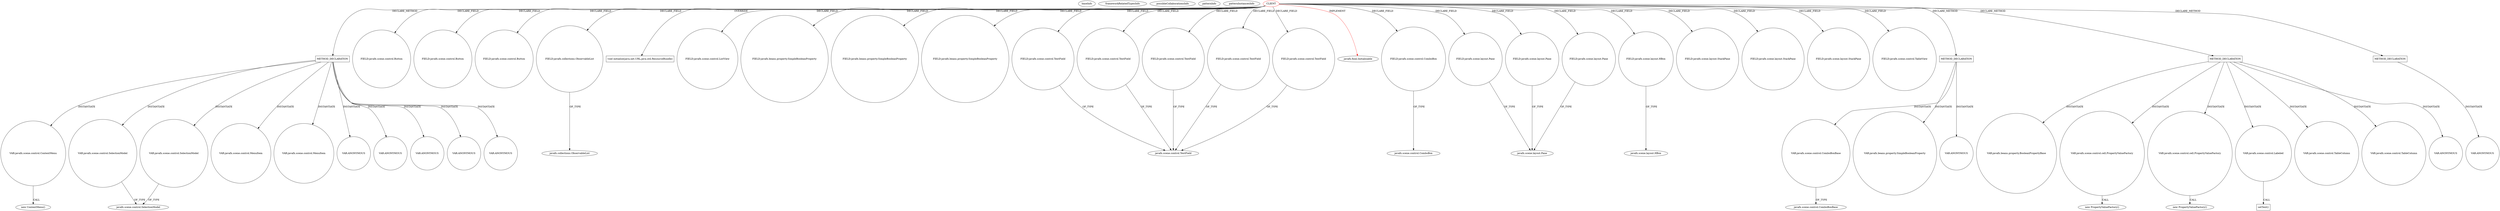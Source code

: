 digraph {
baseInfo[graphId=2684,category="pattern",isAnonymous=false,possibleRelation=false]
frameworkRelatedTypesInfo[0="javafx.fxml.Initializable"]
possibleCollaborationsInfo[]
patternInfo[frequency=2.0,patternRootClient=0]
patternInstancesInfo[0="hock323-eventManager~/hock323-eventManager/EventManager-master/src/eventManager/controller/pokerTournament/TournamentController.java~TournamentController~3009",1="hock323-eventManager~/hock323-eventManager/EventManager-master/src/eventManager/controller/pokerTournament/PrizesController.java~PrizesController~2951"]
304[label="new ContextMenu()",vertexType="CONSTRUCTOR_CALL",isFrameworkType=false]
305[label="VAR:javafx.scene.control.ContextMenu",vertexType="VARIABLE_EXPRESION",isFrameworkType=false,shape=circle]
282[label="METHOD_DECLARATION",vertexType="CLIENT_METHOD_DECLARATION",isFrameworkType=false,shape=box]
0[label="CLIENT",vertexType="ROOT_CLIENT_CLASS_DECLARATION",isFrameworkType=false,color=red]
16[label="FIELD:javafx.scene.control.Button",vertexType="FIELD_DECLARATION",isFrameworkType=false,shape=circle]
72[label="FIELD:javafx.scene.control.Button",vertexType="FIELD_DECLARATION",isFrameworkType=false,shape=circle]
70[label="FIELD:javafx.scene.control.Button",vertexType="FIELD_DECLARATION",isFrameworkType=false,shape=circle]
92[label="FIELD:javafx.collections.ObservableList",vertexType="FIELD_DECLARATION",isFrameworkType=false,shape=circle]
43[label="javafx.collections.ObservableList",vertexType="FRAMEWORK_INTERFACE_TYPE",isFrameworkType=false]
334[label="VAR:javafx.scene.control.SelectionModel",vertexType="VARIABLE_EXPRESION",isFrameworkType=false,shape=circle]
336[label="javafx.scene.control.SelectionModel",vertexType="FRAMEWORK_CLASS_TYPE",isFrameworkType=false]
400[label="VAR:javafx.scene.control.SelectionModel",vertexType="VARIABLE_EXPRESION",isFrameworkType=false,shape=circle]
94[label="void initialize(java.net.URL,java.util.ResourceBundle)",vertexType="OVERRIDING_METHOD_DECLARATION",isFrameworkType=false,shape=box]
54[label="FIELD:javafx.scene.control.ListView",vertexType="FIELD_DECLARATION",isFrameworkType=false,shape=circle]
311[label="VAR:javafx.scene.control.MenuItem",vertexType="VARIABLE_EXPRESION",isFrameworkType=false,shape=circle]
308[label="VAR:javafx.scene.control.MenuItem",vertexType="VARIABLE_EXPRESION",isFrameworkType=false,shape=circle]
24[label="FIELD:javafx.beans.property.SimpleBooleanProperty",vertexType="FIELD_DECLARATION",isFrameworkType=false,shape=circle]
88[label="FIELD:javafx.beans.property.SimpleBooleanProperty",vertexType="FIELD_DECLARATION",isFrameworkType=false,shape=circle]
52[label="FIELD:javafx.beans.property.SimpleBooleanProperty",vertexType="FIELD_DECLARATION",isFrameworkType=false,shape=circle]
6[label="FIELD:javafx.scene.control.TextField",vertexType="FIELD_DECLARATION",isFrameworkType=false,shape=circle]
38[label="FIELD:javafx.scene.control.TextField",vertexType="FIELD_DECLARATION",isFrameworkType=false,shape=circle]
76[label="FIELD:javafx.scene.control.TextField",vertexType="FIELD_DECLARATION",isFrameworkType=false,shape=circle]
46[label="FIELD:javafx.scene.control.TextField",vertexType="FIELD_DECLARATION",isFrameworkType=false,shape=circle]
40[label="FIELD:javafx.scene.control.TextField",vertexType="FIELD_DECLARATION",isFrameworkType=false,shape=circle]
326[label="VAR:ANONYMOUS",vertexType="VARIABLE_EXPRESION",isFrameworkType=false,shape=circle]
320[label="VAR:ANONYMOUS",vertexType="VARIABLE_EXPRESION",isFrameworkType=false,shape=circle]
1[label="javafx.fxml.Initializable",vertexType="FRAMEWORK_INTERFACE_TYPE",isFrameworkType=false]
68[label="FIELD:javafx.scene.control.ComboBox",vertexType="FIELD_DECLARATION",isFrameworkType=false,shape=circle]
69[label="javafx.scene.control.ComboBox",vertexType="FRAMEWORK_CLASS_TYPE",isFrameworkType=false]
30[label="FIELD:javafx.scene.layout.Pane",vertexType="FIELD_DECLARATION",isFrameworkType=false,shape=circle]
19[label="javafx.scene.layout.Pane",vertexType="FRAMEWORK_CLASS_TYPE",isFrameworkType=false]
66[label="FIELD:javafx.scene.layout.Pane",vertexType="FIELD_DECLARATION",isFrameworkType=false,shape=circle]
18[label="FIELD:javafx.scene.layout.Pane",vertexType="FIELD_DECLARATION",isFrameworkType=false,shape=circle]
34[label="FIELD:javafx.scene.layout.HBox",vertexType="FIELD_DECLARATION",isFrameworkType=false,shape=circle]
35[label="javafx.scene.layout.HBox",vertexType="FRAMEWORK_CLASS_TYPE",isFrameworkType=false]
5[label="javafx.scene.control.TextField",vertexType="FRAMEWORK_CLASS_TYPE",isFrameworkType=false]
60[label="FIELD:javafx.scene.layout.StackPane",vertexType="FIELD_DECLARATION",isFrameworkType=false,shape=circle]
32[label="FIELD:javafx.scene.layout.StackPane",vertexType="FIELD_DECLARATION",isFrameworkType=false,shape=circle]
62[label="FIELD:javafx.scene.layout.StackPane",vertexType="FIELD_DECLARATION",isFrameworkType=false,shape=circle]
56[label="FIELD:javafx.scene.control.TableView",vertexType="FIELD_DECLARATION",isFrameworkType=false,shape=circle]
476[label="METHOD_DECLARATION",vertexType="CLIENT_METHOD_DECLARATION",isFrameworkType=false,shape=box]
479[label="VAR:javafx.scene.control.ComboBoxBase",vertexType="VARIABLE_EXPRESION",isFrameworkType=false,shape=circle]
294[label="VAR:ANONYMOUS",vertexType="VARIABLE_EXPRESION",isFrameworkType=false,shape=circle]
481[label="javafx.scene.control.ComboBoxBase",vertexType="FRAMEWORK_CLASS_TYPE",isFrameworkType=false]
485[label="VAR:javafx.beans.property.SimpleBooleanProperty",vertexType="VARIABLE_EXPRESION",isFrameworkType=false,shape=circle]
112[label="METHOD_DECLARATION",vertexType="CLIENT_METHOD_DECLARATION",isFrameworkType=false,shape=box]
188[label="VAR:javafx.beans.property.BooleanPropertyBase",vertexType="VARIABLE_EXPRESION",isFrameworkType=false,shape=circle]
138[label="VAR:javafx.scene.control.cell.PropertyValueFactory",vertexType="VARIABLE_EXPRESION",isFrameworkType=false,shape=circle]
137[label="new PropertyValueFactory()",vertexType="CONSTRUCTOR_CALL",isFrameworkType=false]
132[label="VAR:javafx.scene.control.cell.PropertyValueFactory",vertexType="VARIABLE_EXPRESION",isFrameworkType=false,shape=circle]
131[label="new PropertyValueFactory()",vertexType="CONSTRUCTOR_CALL",isFrameworkType=false]
185[label="VAR:javafx.scene.control.Labeled",vertexType="VARIABLE_EXPRESION",isFrameworkType=false,shape=circle]
186[label="setText()",vertexType="INSIDE_CALL",isFrameworkType=false,shape=box]
134[label="VAR:javafx.scene.control.TableColumn",vertexType="VARIABLE_EXPRESION",isFrameworkType=false,shape=circle]
128[label="VAR:javafx.scene.control.TableColumn",vertexType="VARIABLE_EXPRESION",isFrameworkType=false,shape=circle]
218[label="METHOD_DECLARATION",vertexType="CLIENT_METHOD_DECLARATION",isFrameworkType=false,shape=box]
499[label="VAR:ANONYMOUS",vertexType="VARIABLE_EXPRESION",isFrameworkType=false,shape=circle]
165[label="VAR:ANONYMOUS",vertexType="VARIABLE_EXPRESION",isFrameworkType=false,shape=circle]
247[label="VAR:ANONYMOUS",vertexType="VARIABLE_EXPRESION",isFrameworkType=false,shape=circle]
408[label="VAR:ANONYMOUS",vertexType="VARIABLE_EXPRESION",isFrameworkType=false,shape=circle]
340[label="VAR:ANONYMOUS",vertexType="VARIABLE_EXPRESION",isFrameworkType=false,shape=circle]
282->400[label="INSTANTIATE"]
92->43[label="OF_TYPE"]
282->334[label="INSTANTIATE"]
34->35[label="OF_TYPE"]
68->69[label="OF_TYPE"]
0->34[label="DECLARE_FIELD"]
0->52[label="DECLARE_FIELD"]
479->481[label="OF_TYPE"]
0->18[label="DECLARE_FIELD"]
38->5[label="OF_TYPE"]
30->19[label="OF_TYPE"]
0->46[label="DECLARE_FIELD"]
0->218[label="DECLARE_METHOD"]
112->132[label="INSTANTIATE"]
0->70[label="DECLARE_FIELD"]
0->112[label="DECLARE_METHOD"]
0->88[label="DECLARE_FIELD"]
476->499[label="INSTANTIATE"]
18->19[label="OF_TYPE"]
112->128[label="INSTANTIATE"]
138->137[label="CALL"]
185->186[label="CALL"]
0->72[label="DECLARE_FIELD"]
0->38[label="DECLARE_FIELD"]
282->294[label="INSTANTIATE"]
40->5[label="OF_TYPE"]
282->408[label="INSTANTIATE"]
0->24[label="DECLARE_FIELD"]
0->94[label="OVERRIDE"]
282->340[label="INSTANTIATE"]
132->131[label="CALL"]
0->92[label="DECLARE_FIELD"]
0->282[label="DECLARE_METHOD"]
0->40[label="DECLARE_FIELD"]
476->479[label="INSTANTIATE"]
6->5[label="OF_TYPE"]
112->188[label="INSTANTIATE"]
282->326[label="INSTANTIATE"]
0->30[label="DECLARE_FIELD"]
46->5[label="OF_TYPE"]
0->16[label="DECLARE_FIELD"]
282->320[label="INSTANTIATE"]
112->165[label="INSTANTIATE"]
0->32[label="DECLARE_FIELD"]
0->476[label="DECLARE_METHOD"]
282->311[label="INSTANTIATE"]
334->336[label="OF_TYPE"]
282->305[label="INSTANTIATE"]
0->1[label="IMPLEMENT",color=red]
305->304[label="CALL"]
66->19[label="OF_TYPE"]
476->485[label="INSTANTIATE"]
112->134[label="INSTANTIATE"]
0->76[label="DECLARE_FIELD"]
0->62[label="DECLARE_FIELD"]
0->56[label="DECLARE_FIELD"]
218->247[label="INSTANTIATE"]
0->66[label="DECLARE_FIELD"]
0->68[label="DECLARE_FIELD"]
76->5[label="OF_TYPE"]
112->138[label="INSTANTIATE"]
0->6[label="DECLARE_FIELD"]
0->54[label="DECLARE_FIELD"]
282->308[label="INSTANTIATE"]
400->336[label="OF_TYPE"]
112->185[label="INSTANTIATE"]
0->60[label="DECLARE_FIELD"]
}
